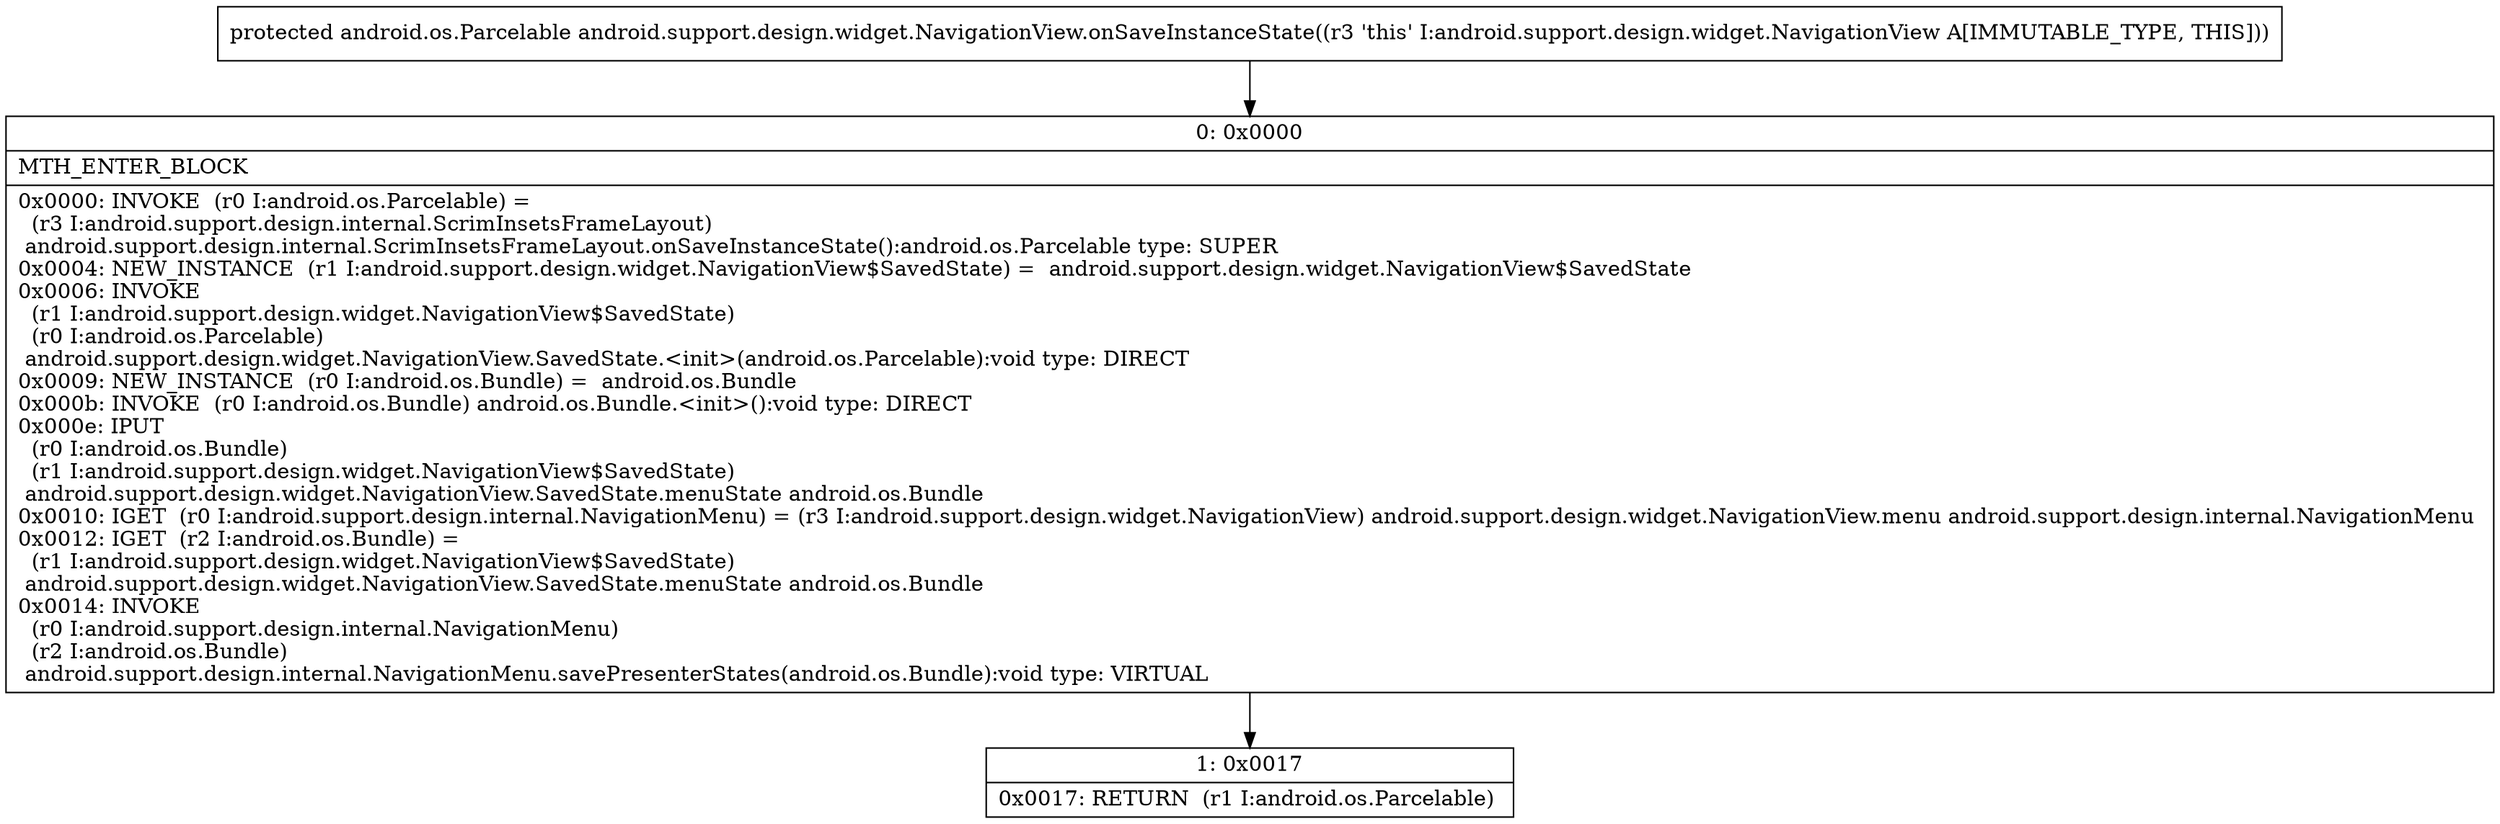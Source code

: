 digraph "CFG forandroid.support.design.widget.NavigationView.onSaveInstanceState()Landroid\/os\/Parcelable;" {
Node_0 [shape=record,label="{0\:\ 0x0000|MTH_ENTER_BLOCK\l|0x0000: INVOKE  (r0 I:android.os.Parcelable) = \l  (r3 I:android.support.design.internal.ScrimInsetsFrameLayout)\l android.support.design.internal.ScrimInsetsFrameLayout.onSaveInstanceState():android.os.Parcelable type: SUPER \l0x0004: NEW_INSTANCE  (r1 I:android.support.design.widget.NavigationView$SavedState) =  android.support.design.widget.NavigationView$SavedState \l0x0006: INVOKE  \l  (r1 I:android.support.design.widget.NavigationView$SavedState)\l  (r0 I:android.os.Parcelable)\l android.support.design.widget.NavigationView.SavedState.\<init\>(android.os.Parcelable):void type: DIRECT \l0x0009: NEW_INSTANCE  (r0 I:android.os.Bundle) =  android.os.Bundle \l0x000b: INVOKE  (r0 I:android.os.Bundle) android.os.Bundle.\<init\>():void type: DIRECT \l0x000e: IPUT  \l  (r0 I:android.os.Bundle)\l  (r1 I:android.support.design.widget.NavigationView$SavedState)\l android.support.design.widget.NavigationView.SavedState.menuState android.os.Bundle \l0x0010: IGET  (r0 I:android.support.design.internal.NavigationMenu) = (r3 I:android.support.design.widget.NavigationView) android.support.design.widget.NavigationView.menu android.support.design.internal.NavigationMenu \l0x0012: IGET  (r2 I:android.os.Bundle) = \l  (r1 I:android.support.design.widget.NavigationView$SavedState)\l android.support.design.widget.NavigationView.SavedState.menuState android.os.Bundle \l0x0014: INVOKE  \l  (r0 I:android.support.design.internal.NavigationMenu)\l  (r2 I:android.os.Bundle)\l android.support.design.internal.NavigationMenu.savePresenterStates(android.os.Bundle):void type: VIRTUAL \l}"];
Node_1 [shape=record,label="{1\:\ 0x0017|0x0017: RETURN  (r1 I:android.os.Parcelable) \l}"];
MethodNode[shape=record,label="{protected android.os.Parcelable android.support.design.widget.NavigationView.onSaveInstanceState((r3 'this' I:android.support.design.widget.NavigationView A[IMMUTABLE_TYPE, THIS])) }"];
MethodNode -> Node_0;
Node_0 -> Node_1;
}

